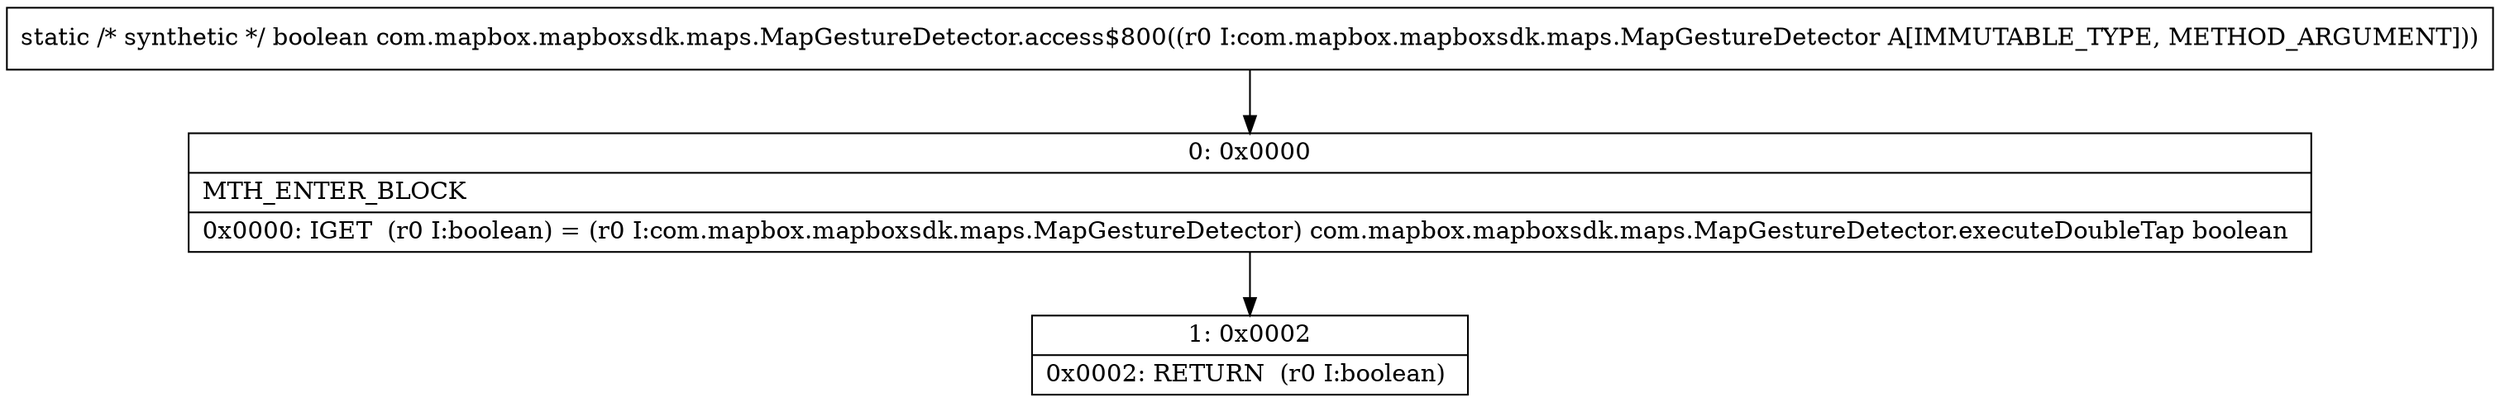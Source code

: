 digraph "CFG forcom.mapbox.mapboxsdk.maps.MapGestureDetector.access$800(Lcom\/mapbox\/mapboxsdk\/maps\/MapGestureDetector;)Z" {
Node_0 [shape=record,label="{0\:\ 0x0000|MTH_ENTER_BLOCK\l|0x0000: IGET  (r0 I:boolean) = (r0 I:com.mapbox.mapboxsdk.maps.MapGestureDetector) com.mapbox.mapboxsdk.maps.MapGestureDetector.executeDoubleTap boolean \l}"];
Node_1 [shape=record,label="{1\:\ 0x0002|0x0002: RETURN  (r0 I:boolean) \l}"];
MethodNode[shape=record,label="{static \/* synthetic *\/ boolean com.mapbox.mapboxsdk.maps.MapGestureDetector.access$800((r0 I:com.mapbox.mapboxsdk.maps.MapGestureDetector A[IMMUTABLE_TYPE, METHOD_ARGUMENT])) }"];
MethodNode -> Node_0;
Node_0 -> Node_1;
}

